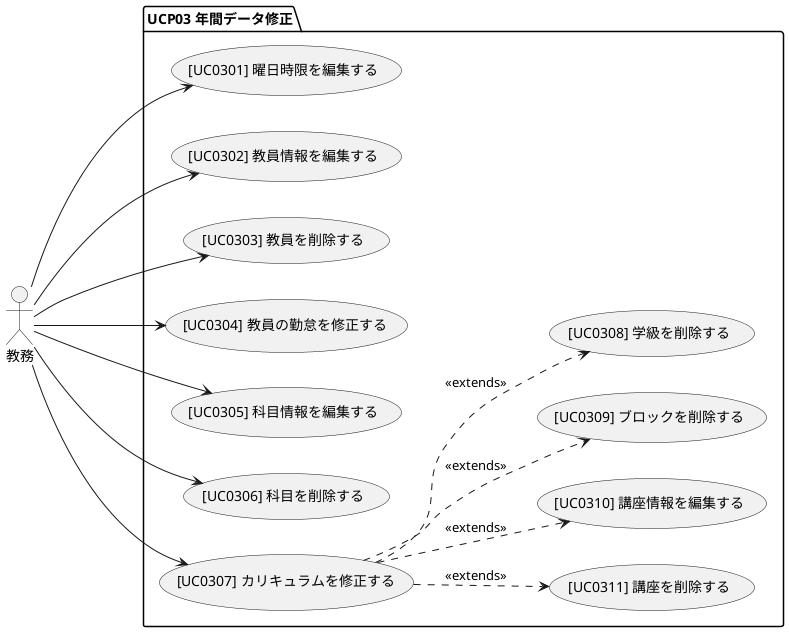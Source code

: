 @startuml usecase diagram
left to right direction

actor 教務

package "UCP03 年間データ修正" {
    教務--->([UC0301] 曜日時限を編集する)
    教務--->([UC0302] 教員情報を編集する)
    教務--->([UC0303] 教員を削除する)
    教務--->([UC0304] 教員の勤怠を修正する)
    教務--->([UC0305] 科目情報を編集する)
    教務--->([UC0306] 科目を削除する)
    教務--->([UC0307] カリキュラムを修正する)

    ([UC0307] カリキュラムを修正する) ..> ([UC0311] 講座を削除する) : <<extends>>
    ([UC0307] カリキュラムを修正する) ..> ([UC0310] 講座情報を編集する) : <<extends>>
    ([UC0307] カリキュラムを修正する) ..> ([UC0309] ブロックを削除する) : <<extends>>
    ([UC0307] カリキュラムを修正する) ..> ([UC0308] 学級を削除する) : <<extends>> 
}

@enduml

